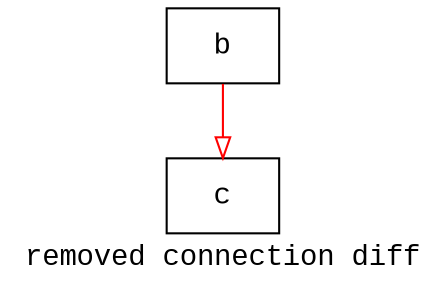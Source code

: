 digraph D {
    label="removed connection diff";
    tooltip="removed connection diff";
    bgcolor="#ffffff";
    fontcolor="#000000";
    fontname="Courier New";
    
    node1 [color="#000000",fontcolor="#000000",fontname="Courier New",shape="rectangle",tooltip="b",label="b"]
    
    node2 [color="#000000",fontcolor="#000000",fontname="Courier New",shape="rectangle",tooltip="c",label="c"]
    
    node1 -> node2 [arrowhead="empty",color="#ff0000",tooltip="b\n   ->\nc",]
}
